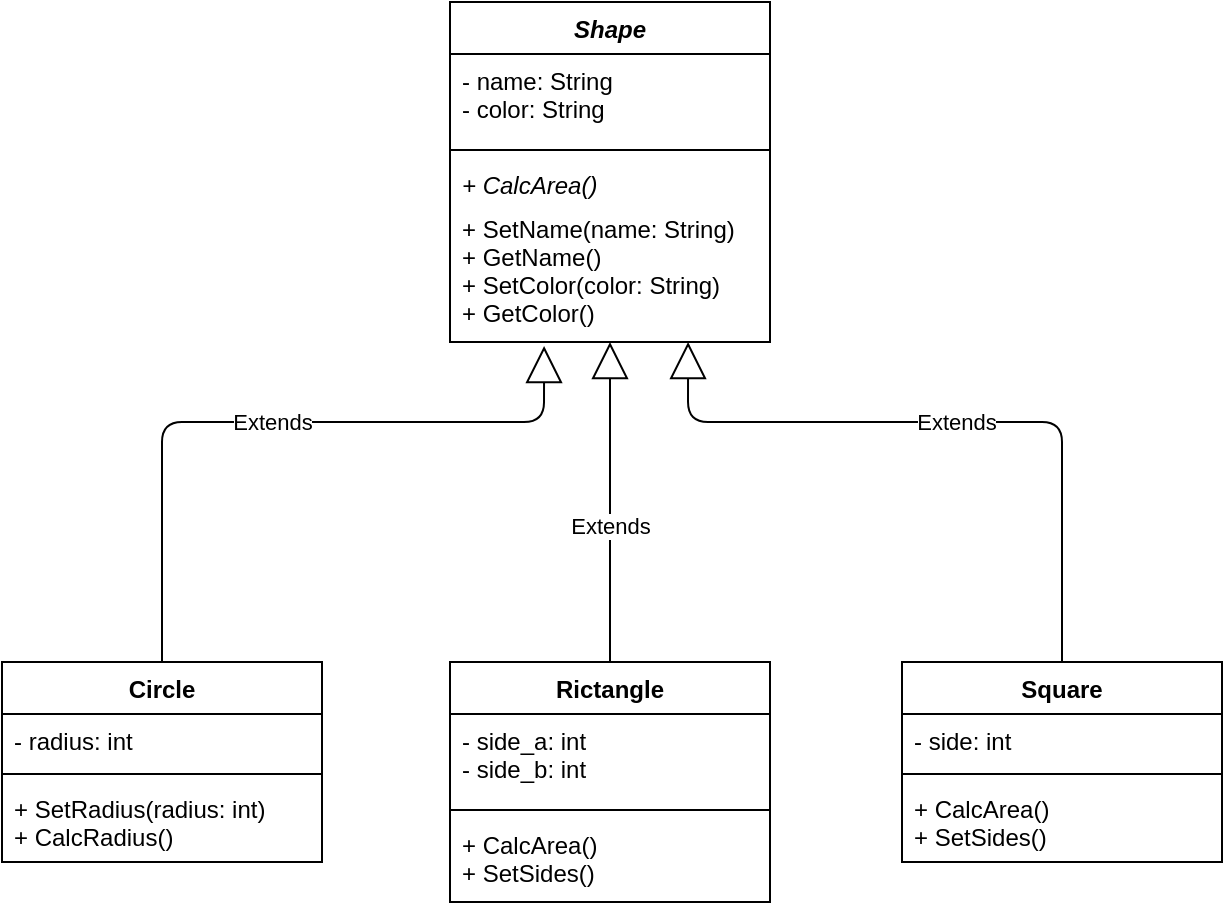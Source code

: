 <mxfile version="13.7.3" type="github">
  <diagram id="Mkqxw1u6jEV5uL0YhpIf" name="Page-1">
    <mxGraphModel dx="1381" dy="795" grid="1" gridSize="10" guides="1" tooltips="1" connect="1" arrows="1" fold="1" page="1" pageScale="1" pageWidth="827" pageHeight="1169" math="0" shadow="0">
      <root>
        <mxCell id="0" />
        <mxCell id="1" parent="0" />
        <mxCell id="artG4qsmyvhHeih8kQmE-1" value="Shape" style="swimlane;fontStyle=3;align=center;verticalAlign=top;childLayout=stackLayout;horizontal=1;startSize=26;horizontalStack=0;resizeParent=1;resizeParentMax=0;resizeLast=0;collapsible=1;marginBottom=0;" parent="1" vertex="1">
          <mxGeometry x="334" y="100" width="160" height="170" as="geometry" />
        </mxCell>
        <mxCell id="artG4qsmyvhHeih8kQmE-2" value="- name: String&#xa;- color: String" style="text;strokeColor=none;fillColor=none;align=left;verticalAlign=top;spacingLeft=4;spacingRight=4;overflow=hidden;rotatable=0;points=[[0,0.5],[1,0.5]];portConstraint=eastwest;" parent="artG4qsmyvhHeih8kQmE-1" vertex="1">
          <mxGeometry y="26" width="160" height="44" as="geometry" />
        </mxCell>
        <mxCell id="artG4qsmyvhHeih8kQmE-3" value="" style="line;strokeWidth=1;fillColor=none;align=left;verticalAlign=middle;spacingTop=-1;spacingLeft=3;spacingRight=3;rotatable=0;labelPosition=right;points=[];portConstraint=eastwest;" parent="artG4qsmyvhHeih8kQmE-1" vertex="1">
          <mxGeometry y="70" width="160" height="8" as="geometry" />
        </mxCell>
        <mxCell id="artG4qsmyvhHeih8kQmE-11" value="+ CalcArea()" style="text;strokeColor=none;fillColor=none;align=left;verticalAlign=top;spacingLeft=4;spacingRight=4;overflow=hidden;rotatable=0;points=[[0,0.5],[1,0.5]];portConstraint=eastwest;fontStyle=2" parent="artG4qsmyvhHeih8kQmE-1" vertex="1">
          <mxGeometry y="78" width="160" height="22" as="geometry" />
        </mxCell>
        <mxCell id="artG4qsmyvhHeih8kQmE-4" value="+ SetName(name: String)&#xa;+ GetName()&#xa;+ SetColor(color: String)&#xa;+ GetColor()" style="text;strokeColor=none;fillColor=none;align=left;verticalAlign=top;spacingLeft=4;spacingRight=4;overflow=hidden;rotatable=0;points=[[0,0.5],[1,0.5]];portConstraint=eastwest;fontStyle=0" parent="artG4qsmyvhHeih8kQmE-1" vertex="1">
          <mxGeometry y="100" width="160" height="70" as="geometry" />
        </mxCell>
        <mxCell id="artG4qsmyvhHeih8kQmE-20" value="Extends" style="endArrow=block;endSize=16;endFill=0;html=1;exitX=0.5;exitY=0;exitDx=0;exitDy=0;entryX=0.294;entryY=1.029;entryDx=0;entryDy=0;entryPerimeter=0;" parent="1" source="artG4qsmyvhHeih8kQmE-5" target="artG4qsmyvhHeih8kQmE-4" edge="1">
          <mxGeometry width="160" relative="1" as="geometry">
            <mxPoint x="210" y="310" as="sourcePoint" />
            <mxPoint x="370" y="310" as="targetPoint" />
            <Array as="points">
              <mxPoint x="190" y="310" />
              <mxPoint x="381" y="310" />
            </Array>
          </mxGeometry>
        </mxCell>
        <mxCell id="artG4qsmyvhHeih8kQmE-21" value="Extends" style="endArrow=block;endSize=16;endFill=0;html=1;exitX=0.5;exitY=0;exitDx=0;exitDy=0;entryX=0.5;entryY=1;entryDx=0;entryDy=0;entryPerimeter=0;" parent="1" source="artG4qsmyvhHeih8kQmE-12" target="artG4qsmyvhHeih8kQmE-4" edge="1">
          <mxGeometry x="-0.143" width="160" relative="1" as="geometry">
            <mxPoint x="510" y="280" as="sourcePoint" />
            <mxPoint x="421" y="280" as="targetPoint" />
            <Array as="points">
              <mxPoint x="414" y="320" />
              <mxPoint x="414" y="310" />
            </Array>
            <mxPoint as="offset" />
          </mxGeometry>
        </mxCell>
        <mxCell id="artG4qsmyvhHeih8kQmE-5" value="Circle" style="swimlane;fontStyle=1;align=center;verticalAlign=top;childLayout=stackLayout;horizontal=1;startSize=26;horizontalStack=0;resizeParent=1;resizeParentMax=0;resizeLast=0;collapsible=1;marginBottom=0;" parent="1" vertex="1">
          <mxGeometry x="110" y="430" width="160" height="100" as="geometry" />
        </mxCell>
        <mxCell id="artG4qsmyvhHeih8kQmE-6" value="- radius: int" style="text;strokeColor=none;fillColor=none;align=left;verticalAlign=top;spacingLeft=4;spacingRight=4;overflow=hidden;rotatable=0;points=[[0,0.5],[1,0.5]];portConstraint=eastwest;" parent="artG4qsmyvhHeih8kQmE-5" vertex="1">
          <mxGeometry y="26" width="160" height="26" as="geometry" />
        </mxCell>
        <mxCell id="artG4qsmyvhHeih8kQmE-7" value="" style="line;strokeWidth=1;fillColor=none;align=left;verticalAlign=middle;spacingTop=-1;spacingLeft=3;spacingRight=3;rotatable=0;labelPosition=right;points=[];portConstraint=eastwest;" parent="artG4qsmyvhHeih8kQmE-5" vertex="1">
          <mxGeometry y="52" width="160" height="8" as="geometry" />
        </mxCell>
        <mxCell id="artG4qsmyvhHeih8kQmE-8" value="+ SetRadius(radius: int)&#xa;+ CalcRadius()" style="text;strokeColor=none;fillColor=none;align=left;verticalAlign=top;spacingLeft=4;spacingRight=4;overflow=hidden;rotatable=0;points=[[0,0.5],[1,0.5]];portConstraint=eastwest;" parent="artG4qsmyvhHeih8kQmE-5" vertex="1">
          <mxGeometry y="60" width="160" height="40" as="geometry" />
        </mxCell>
        <mxCell id="artG4qsmyvhHeih8kQmE-16" value="Square" style="swimlane;fontStyle=1;align=center;verticalAlign=top;childLayout=stackLayout;horizontal=1;startSize=26;horizontalStack=0;resizeParent=1;resizeParentMax=0;resizeLast=0;collapsible=1;marginBottom=0;" parent="1" vertex="1">
          <mxGeometry x="560" y="430" width="160" height="100" as="geometry" />
        </mxCell>
        <mxCell id="artG4qsmyvhHeih8kQmE-17" value="- side: int" style="text;strokeColor=none;fillColor=none;align=left;verticalAlign=top;spacingLeft=4;spacingRight=4;overflow=hidden;rotatable=0;points=[[0,0.5],[1,0.5]];portConstraint=eastwest;" parent="artG4qsmyvhHeih8kQmE-16" vertex="1">
          <mxGeometry y="26" width="160" height="26" as="geometry" />
        </mxCell>
        <mxCell id="artG4qsmyvhHeih8kQmE-18" value="" style="line;strokeWidth=1;fillColor=none;align=left;verticalAlign=middle;spacingTop=-1;spacingLeft=3;spacingRight=3;rotatable=0;labelPosition=right;points=[];portConstraint=eastwest;" parent="artG4qsmyvhHeih8kQmE-16" vertex="1">
          <mxGeometry y="52" width="160" height="8" as="geometry" />
        </mxCell>
        <mxCell id="artG4qsmyvhHeih8kQmE-19" value="+ CalcArea()&#xa;+ SetSides()" style="text;strokeColor=none;fillColor=none;align=left;verticalAlign=top;spacingLeft=4;spacingRight=4;overflow=hidden;rotatable=0;points=[[0,0.5],[1,0.5]];portConstraint=eastwest;" parent="artG4qsmyvhHeih8kQmE-16" vertex="1">
          <mxGeometry y="60" width="160" height="40" as="geometry" />
        </mxCell>
        <mxCell id="artG4qsmyvhHeih8kQmE-22" value="Extends" style="endArrow=block;endSize=16;endFill=0;html=1;exitX=0.5;exitY=0;exitDx=0;exitDy=0;entryX=0.744;entryY=1;entryDx=0;entryDy=0;entryPerimeter=0;" parent="1" source="artG4qsmyvhHeih8kQmE-16" target="artG4qsmyvhHeih8kQmE-4" edge="1">
          <mxGeometry width="160" relative="1" as="geometry">
            <mxPoint x="590" y="317.97" as="sourcePoint" />
            <mxPoint x="410" y="280" as="targetPoint" />
            <Array as="points">
              <mxPoint x="640" y="310" />
              <mxPoint x="453" y="310" />
            </Array>
          </mxGeometry>
        </mxCell>
        <mxCell id="artG4qsmyvhHeih8kQmE-12" value="Rictangle" style="swimlane;fontStyle=1;align=center;verticalAlign=top;childLayout=stackLayout;horizontal=1;startSize=26;horizontalStack=0;resizeParent=1;resizeParentMax=0;resizeLast=0;collapsible=1;marginBottom=0;" parent="1" vertex="1">
          <mxGeometry x="334" y="430" width="160" height="120" as="geometry" />
        </mxCell>
        <mxCell id="artG4qsmyvhHeih8kQmE-13" value="- side_a: int&#xa;- side_b: int" style="text;strokeColor=none;fillColor=none;align=left;verticalAlign=top;spacingLeft=4;spacingRight=4;overflow=hidden;rotatable=0;points=[[0,0.5],[1,0.5]];portConstraint=eastwest;" parent="artG4qsmyvhHeih8kQmE-12" vertex="1">
          <mxGeometry y="26" width="160" height="44" as="geometry" />
        </mxCell>
        <mxCell id="artG4qsmyvhHeih8kQmE-14" value="" style="line;strokeWidth=1;fillColor=none;align=left;verticalAlign=middle;spacingTop=-1;spacingLeft=3;spacingRight=3;rotatable=0;labelPosition=right;points=[];portConstraint=eastwest;" parent="artG4qsmyvhHeih8kQmE-12" vertex="1">
          <mxGeometry y="70" width="160" height="8" as="geometry" />
        </mxCell>
        <mxCell id="artG4qsmyvhHeih8kQmE-15" value="+ CalcArea()&#xa;+ SetSides()" style="text;strokeColor=none;fillColor=none;align=left;verticalAlign=top;spacingLeft=4;spacingRight=4;overflow=hidden;rotatable=0;points=[[0,0.5],[1,0.5]];portConstraint=eastwest;" parent="artG4qsmyvhHeih8kQmE-12" vertex="1">
          <mxGeometry y="78" width="160" height="42" as="geometry" />
        </mxCell>
      </root>
    </mxGraphModel>
  </diagram>
</mxfile>
